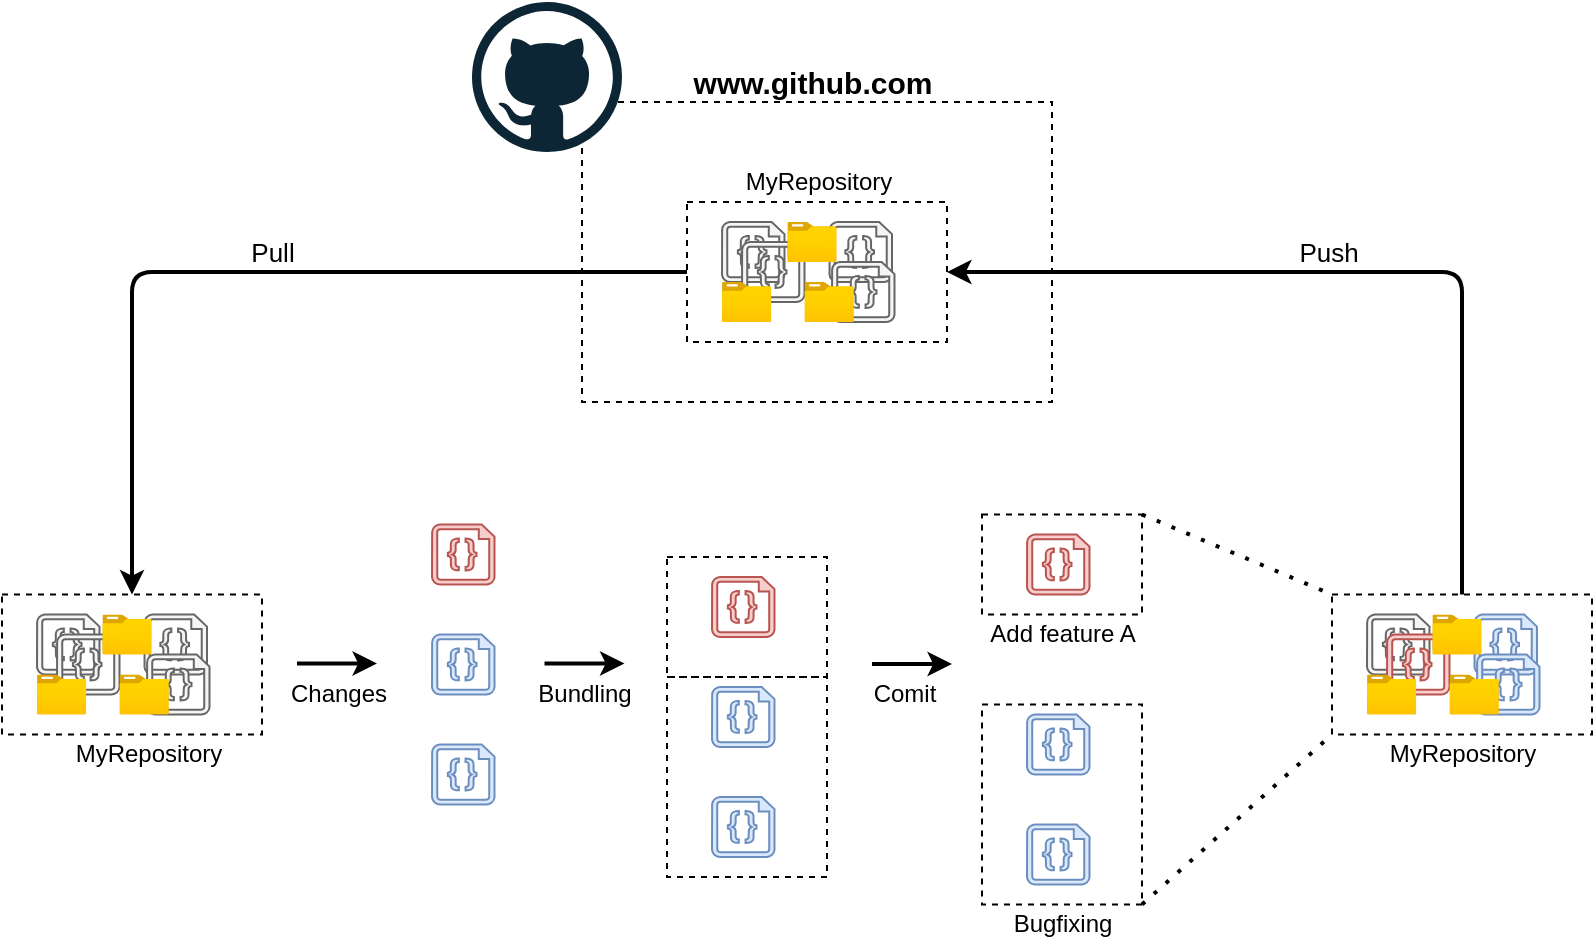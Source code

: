 <mxfile version="13.9.9" type="device"><diagram id="mLELTkrEshZycUNj00M1" name="Seite-1"><mxGraphModel dx="1086" dy="966" grid="1" gridSize="10" guides="1" tooltips="1" connect="1" arrows="1" fold="1" page="1" pageScale="1" pageWidth="827" pageHeight="1169" math="0" shadow="0"><root><mxCell id="0"/><mxCell id="1" parent="0"/><mxCell id="-d9JRJhbnOVixZgjBbmk-2" value="" style="rounded=0;whiteSpace=wrap;html=1;dashed=1;fillColor=none;" parent="1" vertex="1"><mxGeometry x="305" y="130" width="235" height="150" as="geometry"/></mxCell><mxCell id="-d9JRJhbnOVixZgjBbmk-1" value="" style="dashed=0;outlineConnect=0;html=1;align=center;labelPosition=center;verticalLabelPosition=bottom;verticalAlign=top;shape=mxgraph.weblogos.github;strokeColor=#F19C99;fillColor=#82B366;" parent="1" vertex="1"><mxGeometry x="250" y="80" width="75" height="75" as="geometry"/></mxCell><mxCell id="-d9JRJhbnOVixZgjBbmk-3" value="www.github.com" style="text;html=1;align=center;verticalAlign=middle;resizable=0;points=[];autosize=1;fontStyle=1;fontSize=15;" parent="1" vertex="1"><mxGeometry x="355" y="110" width="130" height="20" as="geometry"/></mxCell><mxCell id="HLHU6JlYRWFAIlt67UEs-10" value="" style="endArrow=classic;html=1;strokeWidth=2;exitX=0;exitY=0.5;exitDx=0;exitDy=0;entryX=0.5;entryY=0;entryDx=0;entryDy=0;" edge="1" parent="1" source="HLHU6JlYRWFAIlt67UEs-35" target="HLHU6JlYRWFAIlt67UEs-17"><mxGeometry width="50" height="50" relative="1" as="geometry"><mxPoint x="290" y="377" as="sourcePoint"/><mxPoint x="80" y="360" as="targetPoint"/><Array as="points"><mxPoint x="80" y="215"/></Array></mxGeometry></mxCell><mxCell id="HLHU6JlYRWFAIlt67UEs-16" value="MyRepository" style="text;html=1;align=center;verticalAlign=middle;resizable=0;points=[];autosize=1;" vertex="1" parent="1"><mxGeometry x="42.5" y="446.25" width="90" height="20" as="geometry"/></mxCell><mxCell id="HLHU6JlYRWFAIlt67UEs-17" value="" style="rounded=0;whiteSpace=wrap;html=1;dashed=1;fillColor=none;" vertex="1" parent="1"><mxGeometry x="15" y="376.25" width="130" height="70" as="geometry"/></mxCell><mxCell id="HLHU6JlYRWFAIlt67UEs-18" value="" style="verticalLabelPosition=bottom;html=1;verticalAlign=top;align=center;strokeColor=#666666;fillColor=#f5f5f5;shape=mxgraph.azure.code_file;pointerEvents=1;fontColor=#333333;" vertex="1" parent="1"><mxGeometry x="32.5" y="386.25" width="31.25" height="30" as="geometry"/></mxCell><mxCell id="HLHU6JlYRWFAIlt67UEs-19" value="" style="verticalLabelPosition=bottom;html=1;verticalAlign=top;align=center;strokeColor=#666666;fillColor=#f5f5f5;shape=mxgraph.azure.code_file;pointerEvents=1;fontColor=#333333;" vertex="1" parent="1"><mxGeometry x="42.5" y="396.25" width="31.25" height="30" as="geometry"/></mxCell><mxCell id="HLHU6JlYRWFAIlt67UEs-20" value="" style="verticalLabelPosition=bottom;html=1;verticalAlign=top;align=center;strokeColor=#666666;fillColor=#f5f5f5;shape=mxgraph.azure.code_file;pointerEvents=1;fontColor=#333333;" vertex="1" parent="1"><mxGeometry x="86.25" y="386.25" width="31.25" height="30" as="geometry"/></mxCell><mxCell id="HLHU6JlYRWFAIlt67UEs-21" value="" style="verticalLabelPosition=bottom;html=1;verticalAlign=top;align=center;strokeColor=#666666;fillColor=#f5f5f5;shape=mxgraph.azure.code_file;pointerEvents=1;fontColor=#333333;" vertex="1" parent="1"><mxGeometry x="87.5" y="406.25" width="31.25" height="30" as="geometry"/></mxCell><mxCell id="HLHU6JlYRWFAIlt67UEs-22" value="" style="aspect=fixed;html=1;points=[];align=center;image;fontSize=12;image=img/lib/azure2/general/Folder_Blank.svg;" vertex="1" parent="1"><mxGeometry x="32.5" y="416.25" width="24.64" height="20" as="geometry"/></mxCell><mxCell id="HLHU6JlYRWFAIlt67UEs-23" value="" style="aspect=fixed;html=1;points=[];align=center;image;fontSize=12;image=img/lib/azure2/general/Folder_Blank.svg;" vertex="1" parent="1"><mxGeometry x="65.18" y="386.25" width="24.64" height="20" as="geometry"/></mxCell><mxCell id="HLHU6JlYRWFAIlt67UEs-24" value="" style="aspect=fixed;html=1;points=[];align=center;image;fontSize=12;image=img/lib/azure2/general/Folder_Blank.svg;" vertex="1" parent="1"><mxGeometry x="73.75" y="416.25" width="24.64" height="20" as="geometry"/></mxCell><mxCell id="HLHU6JlYRWFAIlt67UEs-34" value="MyRepository" style="text;html=1;align=center;verticalAlign=middle;resizable=0;points=[];autosize=1;" vertex="1" parent="1"><mxGeometry x="377.5" y="160" width="90" height="20" as="geometry"/></mxCell><mxCell id="HLHU6JlYRWFAIlt67UEs-35" value="" style="rounded=0;whiteSpace=wrap;html=1;dashed=1;fillColor=none;" vertex="1" parent="1"><mxGeometry x="357.5" y="180" width="130" height="70" as="geometry"/></mxCell><mxCell id="HLHU6JlYRWFAIlt67UEs-36" value="" style="verticalLabelPosition=bottom;html=1;verticalAlign=top;align=center;strokeColor=#666666;fillColor=#f5f5f5;shape=mxgraph.azure.code_file;pointerEvents=1;fontColor=#333333;" vertex="1" parent="1"><mxGeometry x="375" y="190" width="31.25" height="30" as="geometry"/></mxCell><mxCell id="HLHU6JlYRWFAIlt67UEs-37" value="" style="verticalLabelPosition=bottom;html=1;verticalAlign=top;align=center;strokeColor=#666666;fillColor=#f5f5f5;shape=mxgraph.azure.code_file;pointerEvents=1;fontColor=#333333;" vertex="1" parent="1"><mxGeometry x="385" y="200" width="31.25" height="30" as="geometry"/></mxCell><mxCell id="HLHU6JlYRWFAIlt67UEs-38" value="" style="verticalLabelPosition=bottom;html=1;verticalAlign=top;align=center;strokeColor=#666666;fillColor=#f5f5f5;shape=mxgraph.azure.code_file;pointerEvents=1;fontColor=#333333;" vertex="1" parent="1"><mxGeometry x="428.75" y="190" width="31.25" height="30" as="geometry"/></mxCell><mxCell id="HLHU6JlYRWFAIlt67UEs-39" value="" style="verticalLabelPosition=bottom;html=1;verticalAlign=top;align=center;strokeColor=#666666;fillColor=#f5f5f5;shape=mxgraph.azure.code_file;pointerEvents=1;fontColor=#333333;" vertex="1" parent="1"><mxGeometry x="430" y="210" width="31.25" height="30" as="geometry"/></mxCell><mxCell id="HLHU6JlYRWFAIlt67UEs-40" value="" style="aspect=fixed;html=1;points=[];align=center;image;fontSize=12;image=img/lib/azure2/general/Folder_Blank.svg;" vertex="1" parent="1"><mxGeometry x="375" y="220" width="24.64" height="20" as="geometry"/></mxCell><mxCell id="HLHU6JlYRWFAIlt67UEs-41" value="" style="aspect=fixed;html=1;points=[];align=center;image;fontSize=12;image=img/lib/azure2/general/Folder_Blank.svg;" vertex="1" parent="1"><mxGeometry x="407.68" y="190" width="24.64" height="20" as="geometry"/></mxCell><mxCell id="HLHU6JlYRWFAIlt67UEs-42" value="" style="aspect=fixed;html=1;points=[];align=center;image;fontSize=12;image=img/lib/azure2/general/Folder_Blank.svg;" vertex="1" parent="1"><mxGeometry x="416.25" y="220" width="24.64" height="20" as="geometry"/></mxCell><mxCell id="HLHU6JlYRWFAIlt67UEs-43" value="" style="verticalLabelPosition=bottom;html=1;verticalAlign=top;align=center;strokeColor=#b85450;fillColor=#f8cecc;shape=mxgraph.azure.code_file;pointerEvents=1;" vertex="1" parent="1"><mxGeometry x="230" y="341.25" width="31.25" height="30" as="geometry"/></mxCell><mxCell id="HLHU6JlYRWFAIlt67UEs-44" value="" style="verticalLabelPosition=bottom;html=1;verticalAlign=top;align=center;strokeColor=#6c8ebf;fillColor=#dae8fc;shape=mxgraph.azure.code_file;pointerEvents=1;" vertex="1" parent="1"><mxGeometry x="230" y="396.25" width="31.25" height="30" as="geometry"/></mxCell><mxCell id="HLHU6JlYRWFAIlt67UEs-45" value="" style="verticalLabelPosition=bottom;html=1;verticalAlign=top;align=center;strokeColor=#6c8ebf;fillColor=#dae8fc;shape=mxgraph.azure.code_file;pointerEvents=1;" vertex="1" parent="1"><mxGeometry x="230" y="451.25" width="31.25" height="30" as="geometry"/></mxCell><mxCell id="HLHU6JlYRWFAIlt67UEs-46" value="" style="endArrow=classic;html=1;strokeWidth=2;" edge="1" parent="1"><mxGeometry width="50" height="50" relative="1" as="geometry"><mxPoint x="162.5" y="410.75" as="sourcePoint"/><mxPoint x="202.5" y="410.75" as="targetPoint"/></mxGeometry></mxCell><mxCell id="HLHU6JlYRWFAIlt67UEs-47" value="Changes" style="text;html=1;align=center;verticalAlign=middle;resizable=0;points=[];autosize=1;" vertex="1" parent="1"><mxGeometry x="152.5" y="416.25" width="60" height="20" as="geometry"/></mxCell><mxCell id="HLHU6JlYRWFAIlt67UEs-48" value="" style="verticalLabelPosition=bottom;html=1;verticalAlign=top;align=center;strokeColor=#b85450;fillColor=#f8cecc;shape=mxgraph.azure.code_file;pointerEvents=1;" vertex="1" parent="1"><mxGeometry x="370" y="367.5" width="31.25" height="30" as="geometry"/></mxCell><mxCell id="HLHU6JlYRWFAIlt67UEs-49" value="" style="verticalLabelPosition=bottom;html=1;verticalAlign=top;align=center;strokeColor=#6c8ebf;fillColor=#dae8fc;shape=mxgraph.azure.code_file;pointerEvents=1;" vertex="1" parent="1"><mxGeometry x="370" y="422.5" width="31.25" height="30" as="geometry"/></mxCell><mxCell id="HLHU6JlYRWFAIlt67UEs-50" value="" style="verticalLabelPosition=bottom;html=1;verticalAlign=top;align=center;strokeColor=#6c8ebf;fillColor=#dae8fc;shape=mxgraph.azure.code_file;pointerEvents=1;" vertex="1" parent="1"><mxGeometry x="370" y="477.5" width="31.25" height="30" as="geometry"/></mxCell><mxCell id="HLHU6JlYRWFAIlt67UEs-51" value="" style="rounded=0;whiteSpace=wrap;html=1;align=left;fillColor=none;dashed=1;" vertex="1" parent="1"><mxGeometry x="347.5" y="417.5" width="80" height="100" as="geometry"/></mxCell><mxCell id="HLHU6JlYRWFAIlt67UEs-52" value="" style="rounded=0;whiteSpace=wrap;html=1;align=left;fillColor=none;dashed=1;" vertex="1" parent="1"><mxGeometry x="347.5" y="357.5" width="80" height="60" as="geometry"/></mxCell><mxCell id="HLHU6JlYRWFAIlt67UEs-53" value="" style="endArrow=classic;html=1;strokeWidth=2;" edge="1" parent="1"><mxGeometry width="50" height="50" relative="1" as="geometry"><mxPoint x="286.25" y="410.75" as="sourcePoint"/><mxPoint x="326.25" y="410.75" as="targetPoint"/></mxGeometry></mxCell><mxCell id="HLHU6JlYRWFAIlt67UEs-54" value="Bundling" style="text;html=1;align=center;verticalAlign=middle;resizable=0;points=[];autosize=1;" vertex="1" parent="1"><mxGeometry x="276.25" y="416.25" width="60" height="20" as="geometry"/></mxCell><mxCell id="HLHU6JlYRWFAIlt67UEs-55" value="" style="verticalLabelPosition=bottom;html=1;verticalAlign=top;align=center;strokeColor=#b85450;fillColor=#f8cecc;shape=mxgraph.azure.code_file;pointerEvents=1;" vertex="1" parent="1"><mxGeometry x="527.5" y="346.25" width="31.25" height="30" as="geometry"/></mxCell><mxCell id="HLHU6JlYRWFAIlt67UEs-56" value="" style="verticalLabelPosition=bottom;html=1;verticalAlign=top;align=center;strokeColor=#6c8ebf;fillColor=#dae8fc;shape=mxgraph.azure.code_file;pointerEvents=1;" vertex="1" parent="1"><mxGeometry x="527.5" y="436.25" width="31.25" height="30" as="geometry"/></mxCell><mxCell id="HLHU6JlYRWFAIlt67UEs-57" value="" style="verticalLabelPosition=bottom;html=1;verticalAlign=top;align=center;strokeColor=#6c8ebf;fillColor=#dae8fc;shape=mxgraph.azure.code_file;pointerEvents=1;" vertex="1" parent="1"><mxGeometry x="527.5" y="491.25" width="31.25" height="30" as="geometry"/></mxCell><mxCell id="HLHU6JlYRWFAIlt67UEs-58" value="" style="rounded=0;whiteSpace=wrap;html=1;align=left;fillColor=none;dashed=1;" vertex="1" parent="1"><mxGeometry x="505" y="431.25" width="80" height="100" as="geometry"/></mxCell><mxCell id="HLHU6JlYRWFAIlt67UEs-59" value="" style="rounded=0;whiteSpace=wrap;html=1;align=left;fillColor=none;dashed=1;" vertex="1" parent="1"><mxGeometry x="505" y="336.25" width="80" height="50" as="geometry"/></mxCell><mxCell id="HLHU6JlYRWFAIlt67UEs-60" value="Add feature A" style="text;html=1;align=center;verticalAlign=middle;resizable=0;points=[];autosize=1;" vertex="1" parent="1"><mxGeometry x="500" y="386.25" width="90" height="20" as="geometry"/></mxCell><mxCell id="HLHU6JlYRWFAIlt67UEs-61" value="Bugfixing" style="text;html=1;align=center;verticalAlign=middle;resizable=0;points=[];autosize=1;" vertex="1" parent="1"><mxGeometry x="515" y="531.25" width="60" height="20" as="geometry"/></mxCell><mxCell id="HLHU6JlYRWFAIlt67UEs-62" value="MyRepository" style="text;html=1;align=center;verticalAlign=middle;resizable=0;points=[];autosize=1;" vertex="1" parent="1"><mxGeometry x="700" y="446.25" width="90" height="20" as="geometry"/></mxCell><mxCell id="HLHU6JlYRWFAIlt67UEs-63" value="" style="rounded=0;whiteSpace=wrap;html=1;dashed=1;fillColor=none;" vertex="1" parent="1"><mxGeometry x="680" y="376.25" width="130" height="70" as="geometry"/></mxCell><mxCell id="HLHU6JlYRWFAIlt67UEs-64" value="" style="verticalLabelPosition=bottom;html=1;verticalAlign=top;align=center;strokeColor=#666666;fillColor=#f5f5f5;shape=mxgraph.azure.code_file;pointerEvents=1;fontColor=#333333;" vertex="1" parent="1"><mxGeometry x="697.5" y="386.25" width="31.25" height="30" as="geometry"/></mxCell><mxCell id="HLHU6JlYRWFAIlt67UEs-65" value="" style="verticalLabelPosition=bottom;html=1;verticalAlign=top;align=center;strokeColor=#b85450;fillColor=#f8cecc;shape=mxgraph.azure.code_file;pointerEvents=1;" vertex="1" parent="1"><mxGeometry x="707.5" y="396.25" width="31.25" height="30" as="geometry"/></mxCell><mxCell id="HLHU6JlYRWFAIlt67UEs-66" value="" style="verticalLabelPosition=bottom;html=1;verticalAlign=top;align=center;strokeColor=#6c8ebf;fillColor=#dae8fc;shape=mxgraph.azure.code_file;pointerEvents=1;" vertex="1" parent="1"><mxGeometry x="751.25" y="386.25" width="31.25" height="30" as="geometry"/></mxCell><mxCell id="HLHU6JlYRWFAIlt67UEs-67" value="" style="verticalLabelPosition=bottom;html=1;verticalAlign=top;align=center;strokeColor=#6c8ebf;fillColor=#dae8fc;shape=mxgraph.azure.code_file;pointerEvents=1;" vertex="1" parent="1"><mxGeometry x="752.5" y="406.25" width="31.25" height="30" as="geometry"/></mxCell><mxCell id="HLHU6JlYRWFAIlt67UEs-68" value="" style="aspect=fixed;html=1;points=[];align=center;image;fontSize=12;image=img/lib/azure2/general/Folder_Blank.svg;" vertex="1" parent="1"><mxGeometry x="697.5" y="416.25" width="24.64" height="20" as="geometry"/></mxCell><mxCell id="HLHU6JlYRWFAIlt67UEs-69" value="" style="aspect=fixed;html=1;points=[];align=center;image;fontSize=12;image=img/lib/azure2/general/Folder_Blank.svg;" vertex="1" parent="1"><mxGeometry x="730.18" y="386.25" width="24.64" height="20" as="geometry"/></mxCell><mxCell id="HLHU6JlYRWFAIlt67UEs-70" value="" style="aspect=fixed;html=1;points=[];align=center;image;fontSize=12;image=img/lib/azure2/general/Folder_Blank.svg;" vertex="1" parent="1"><mxGeometry x="738.75" y="416.25" width="24.64" height="20" as="geometry"/></mxCell><mxCell id="HLHU6JlYRWFAIlt67UEs-71" value="" style="endArrow=classic;html=1;strokeWidth=2;entryX=1;entryY=0.5;entryDx=0;entryDy=0;exitX=0.5;exitY=0;exitDx=0;exitDy=0;" edge="1" parent="1" source="HLHU6JlYRWFAIlt67UEs-63" target="HLHU6JlYRWFAIlt67UEs-35"><mxGeometry width="50" height="50" relative="1" as="geometry"><mxPoint x="650" y="350" as="sourcePoint"/><mxPoint x="90" y="370" as="targetPoint"/><Array as="points"><mxPoint x="745" y="215"/></Array></mxGeometry></mxCell><mxCell id="HLHU6JlYRWFAIlt67UEs-72" value="" style="endArrow=classic;html=1;strokeWidth=2;" edge="1" parent="1"><mxGeometry width="50" height="50" relative="1" as="geometry"><mxPoint x="450" y="411" as="sourcePoint"/><mxPoint x="490" y="411" as="targetPoint"/></mxGeometry></mxCell><mxCell id="HLHU6JlYRWFAIlt67UEs-73" value="Comit" style="text;html=1;align=center;verticalAlign=middle;resizable=0;points=[];autosize=1;" vertex="1" parent="1"><mxGeometry x="440.89" y="416.25" width="50" height="20" as="geometry"/></mxCell><mxCell id="HLHU6JlYRWFAIlt67UEs-74" value="Pull" style="text;html=1;align=center;verticalAlign=middle;resizable=0;points=[];autosize=1;fontSize=13;" vertex="1" parent="1"><mxGeometry x="130" y="195" width="40" height="20" as="geometry"/></mxCell><mxCell id="HLHU6JlYRWFAIlt67UEs-76" value="Push" style="text;html=1;align=center;verticalAlign=middle;resizable=0;points=[];autosize=1;fontSize=13;" vertex="1" parent="1"><mxGeometry x="652.5" y="195" width="50" height="20" as="geometry"/></mxCell><mxCell id="HLHU6JlYRWFAIlt67UEs-79" value="" style="endArrow=none;dashed=1;html=1;dashPattern=1 3;strokeWidth=2;fontSize=17;exitX=1;exitY=0;exitDx=0;exitDy=0;entryX=0;entryY=0;entryDx=0;entryDy=0;" edge="1" parent="1" source="HLHU6JlYRWFAIlt67UEs-59" target="HLHU6JlYRWFAIlt67UEs-63"><mxGeometry width="50" height="50" relative="1" as="geometry"><mxPoint x="400" y="440" as="sourcePoint"/><mxPoint x="450" y="390" as="targetPoint"/></mxGeometry></mxCell><mxCell id="HLHU6JlYRWFAIlt67UEs-80" value="" style="endArrow=none;dashed=1;html=1;dashPattern=1 3;strokeWidth=2;fontSize=17;exitX=1;exitY=1;exitDx=0;exitDy=0;entryX=0;entryY=1;entryDx=0;entryDy=0;" edge="1" parent="1" source="HLHU6JlYRWFAIlt67UEs-58" target="HLHU6JlYRWFAIlt67UEs-63"><mxGeometry width="50" height="50" relative="1" as="geometry"><mxPoint x="595" y="346.25" as="sourcePoint"/><mxPoint x="690" y="386.25" as="targetPoint"/></mxGeometry></mxCell></root></mxGraphModel></diagram></mxfile>